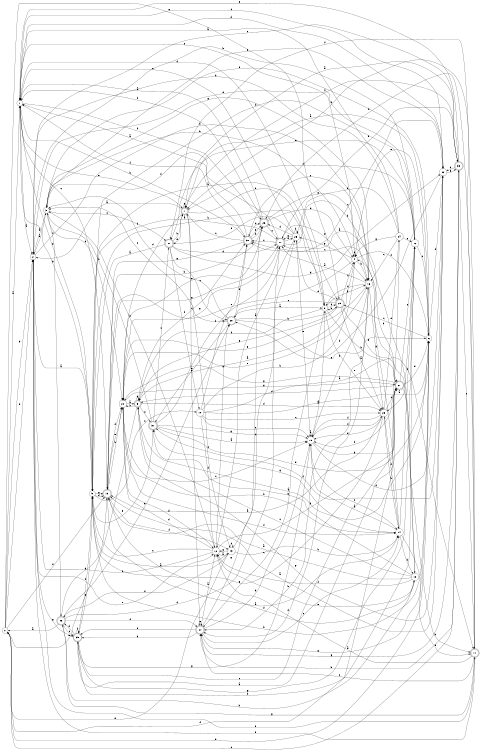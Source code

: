 digraph n30_10 {
__start0 [label="" shape="none"];

rankdir=LR;
size="8,5";

s0 [style="filled", color="black", fillcolor="white" shape="circle", label="0"];
s1 [style="filled", color="black", fillcolor="white" shape="circle", label="1"];
s2 [style="filled", color="black", fillcolor="white" shape="circle", label="2"];
s3 [style="filled", color="black", fillcolor="white" shape="circle", label="3"];
s4 [style="filled", color="black", fillcolor="white" shape="circle", label="4"];
s5 [style="rounded,filled", color="black", fillcolor="white" shape="doublecircle", label="5"];
s6 [style="filled", color="black", fillcolor="white" shape="circle", label="6"];
s7 [style="rounded,filled", color="black", fillcolor="white" shape="doublecircle", label="7"];
s8 [style="filled", color="black", fillcolor="white" shape="circle", label="8"];
s9 [style="filled", color="black", fillcolor="white" shape="circle", label="9"];
s10 [style="filled", color="black", fillcolor="white" shape="circle", label="10"];
s11 [style="rounded,filled", color="black", fillcolor="white" shape="doublecircle", label="11"];
s12 [style="filled", color="black", fillcolor="white" shape="circle", label="12"];
s13 [style="filled", color="black", fillcolor="white" shape="circle", label="13"];
s14 [style="filled", color="black", fillcolor="white" shape="circle", label="14"];
s15 [style="filled", color="black", fillcolor="white" shape="circle", label="15"];
s16 [style="filled", color="black", fillcolor="white" shape="circle", label="16"];
s17 [style="rounded,filled", color="black", fillcolor="white" shape="doublecircle", label="17"];
s18 [style="filled", color="black", fillcolor="white" shape="circle", label="18"];
s19 [style="rounded,filled", color="black", fillcolor="white" shape="doublecircle", label="19"];
s20 [style="filled", color="black", fillcolor="white" shape="circle", label="20"];
s21 [style="rounded,filled", color="black", fillcolor="white" shape="doublecircle", label="21"];
s22 [style="filled", color="black", fillcolor="white" shape="circle", label="22"];
s23 [style="filled", color="black", fillcolor="white" shape="circle", label="23"];
s24 [style="filled", color="black", fillcolor="white" shape="circle", label="24"];
s25 [style="filled", color="black", fillcolor="white" shape="circle", label="25"];
s26 [style="rounded,filled", color="black", fillcolor="white" shape="doublecircle", label="26"];
s27 [style="rounded,filled", color="black", fillcolor="white" shape="doublecircle", label="27"];
s28 [style="rounded,filled", color="black", fillcolor="white" shape="doublecircle", label="28"];
s29 [style="rounded,filled", color="black", fillcolor="white" shape="doublecircle", label="29"];
s30 [style="rounded,filled", color="black", fillcolor="white" shape="doublecircle", label="30"];
s31 [style="rounded,filled", color="black", fillcolor="white" shape="doublecircle", label="31"];
s32 [style="filled", color="black", fillcolor="white" shape="circle", label="32"];
s33 [style="rounded,filled", color="black", fillcolor="white" shape="doublecircle", label="33"];
s34 [style="rounded,filled", color="black", fillcolor="white" shape="doublecircle", label="34"];
s35 [style="rounded,filled", color="black", fillcolor="white" shape="doublecircle", label="35"];
s36 [style="rounded,filled", color="black", fillcolor="white" shape="doublecircle", label="36"];
s0 -> s1 [label="a"];
s0 -> s2 [label="b"];
s0 -> s33 [label="c"];
s0 -> s6 [label="d"];
s0 -> s29 [label="e"];
s0 -> s19 [label="f"];
s0 -> s2 [label="g"];
s1 -> s2 [label="a"];
s1 -> s30 [label="b"];
s1 -> s32 [label="c"];
s1 -> s29 [label="d"];
s1 -> s7 [label="e"];
s1 -> s26 [label="f"];
s1 -> s9 [label="g"];
s2 -> s3 [label="a"];
s2 -> s16 [label="b"];
s2 -> s33 [label="c"];
s2 -> s22 [label="d"];
s2 -> s12 [label="e"];
s2 -> s11 [label="f"];
s2 -> s35 [label="g"];
s3 -> s2 [label="a"];
s3 -> s4 [label="b"];
s3 -> s27 [label="c"];
s3 -> s20 [label="d"];
s3 -> s32 [label="e"];
s3 -> s36 [label="f"];
s3 -> s16 [label="g"];
s4 -> s5 [label="a"];
s4 -> s16 [label="b"];
s4 -> s1 [label="c"];
s4 -> s4 [label="d"];
s4 -> s19 [label="e"];
s4 -> s6 [label="f"];
s4 -> s25 [label="g"];
s5 -> s6 [label="a"];
s5 -> s20 [label="b"];
s5 -> s30 [label="c"];
s5 -> s23 [label="d"];
s5 -> s0 [label="e"];
s5 -> s31 [label="f"];
s5 -> s5 [label="g"];
s6 -> s7 [label="a"];
s6 -> s9 [label="b"];
s6 -> s29 [label="c"];
s6 -> s32 [label="d"];
s6 -> s4 [label="e"];
s6 -> s3 [label="f"];
s6 -> s34 [label="g"];
s7 -> s2 [label="a"];
s7 -> s8 [label="b"];
s7 -> s13 [label="c"];
s7 -> s20 [label="d"];
s7 -> s34 [label="e"];
s7 -> s33 [label="f"];
s7 -> s7 [label="g"];
s8 -> s9 [label="a"];
s8 -> s21 [label="b"];
s8 -> s34 [label="c"];
s8 -> s29 [label="d"];
s8 -> s23 [label="e"];
s8 -> s5 [label="f"];
s8 -> s16 [label="g"];
s9 -> s2 [label="a"];
s9 -> s8 [label="b"];
s9 -> s10 [label="c"];
s9 -> s19 [label="d"];
s9 -> s1 [label="e"];
s9 -> s35 [label="f"];
s9 -> s19 [label="g"];
s10 -> s11 [label="a"];
s10 -> s4 [label="b"];
s10 -> s23 [label="c"];
s10 -> s12 [label="d"];
s10 -> s15 [label="e"];
s10 -> s6 [label="f"];
s10 -> s30 [label="g"];
s11 -> s12 [label="a"];
s11 -> s7 [label="b"];
s11 -> s34 [label="c"];
s11 -> s26 [label="d"];
s11 -> s2 [label="e"];
s11 -> s27 [label="f"];
s11 -> s36 [label="g"];
s12 -> s13 [label="a"];
s12 -> s3 [label="b"];
s12 -> s9 [label="c"];
s12 -> s20 [label="d"];
s12 -> s2 [label="e"];
s12 -> s21 [label="f"];
s12 -> s28 [label="g"];
s13 -> s9 [label="a"];
s13 -> s14 [label="b"];
s13 -> s13 [label="c"];
s13 -> s17 [label="d"];
s13 -> s0 [label="e"];
s13 -> s36 [label="f"];
s13 -> s12 [label="g"];
s14 -> s15 [label="a"];
s14 -> s18 [label="b"];
s14 -> s30 [label="c"];
s14 -> s23 [label="d"];
s14 -> s11 [label="e"];
s14 -> s22 [label="f"];
s14 -> s31 [label="g"];
s15 -> s15 [label="a"];
s15 -> s16 [label="b"];
s15 -> s14 [label="c"];
s15 -> s32 [label="d"];
s15 -> s8 [label="e"];
s15 -> s23 [label="f"];
s15 -> s21 [label="g"];
s16 -> s17 [label="a"];
s16 -> s34 [label="b"];
s16 -> s30 [label="c"];
s16 -> s34 [label="d"];
s16 -> s20 [label="e"];
s16 -> s8 [label="f"];
s16 -> s23 [label="g"];
s17 -> s9 [label="a"];
s17 -> s18 [label="b"];
s17 -> s30 [label="c"];
s17 -> s25 [label="d"];
s17 -> s16 [label="e"];
s17 -> s3 [label="f"];
s17 -> s20 [label="g"];
s18 -> s19 [label="a"];
s18 -> s4 [label="b"];
s18 -> s5 [label="c"];
s18 -> s19 [label="d"];
s18 -> s12 [label="e"];
s18 -> s12 [label="f"];
s18 -> s31 [label="g"];
s19 -> s14 [label="a"];
s19 -> s20 [label="b"];
s19 -> s1 [label="c"];
s19 -> s20 [label="d"];
s19 -> s20 [label="e"];
s19 -> s13 [label="f"];
s19 -> s17 [label="g"];
s20 -> s5 [label="a"];
s20 -> s14 [label="b"];
s20 -> s15 [label="c"];
s20 -> s12 [label="d"];
s20 -> s16 [label="e"];
s20 -> s14 [label="f"];
s20 -> s21 [label="g"];
s21 -> s17 [label="a"];
s21 -> s11 [label="b"];
s21 -> s22 [label="c"];
s21 -> s5 [label="d"];
s21 -> s6 [label="e"];
s21 -> s0 [label="f"];
s21 -> s20 [label="g"];
s22 -> s23 [label="a"];
s22 -> s2 [label="b"];
s22 -> s6 [label="c"];
s22 -> s9 [label="d"];
s22 -> s27 [label="e"];
s22 -> s7 [label="f"];
s22 -> s35 [label="g"];
s23 -> s19 [label="a"];
s23 -> s14 [label="b"];
s23 -> s21 [label="c"];
s23 -> s24 [label="d"];
s23 -> s15 [label="e"];
s23 -> s15 [label="f"];
s23 -> s9 [label="g"];
s24 -> s1 [label="a"];
s24 -> s25 [label="b"];
s24 -> s16 [label="c"];
s24 -> s2 [label="d"];
s24 -> s22 [label="e"];
s24 -> s15 [label="f"];
s24 -> s4 [label="g"];
s25 -> s12 [label="a"];
s25 -> s25 [label="b"];
s25 -> s1 [label="c"];
s25 -> s26 [label="d"];
s25 -> s15 [label="e"];
s25 -> s27 [label="f"];
s25 -> s17 [label="g"];
s26 -> s1 [label="a"];
s26 -> s19 [label="b"];
s26 -> s17 [label="c"];
s26 -> s4 [label="d"];
s26 -> s20 [label="e"];
s26 -> s1 [label="f"];
s26 -> s16 [label="g"];
s27 -> s9 [label="a"];
s27 -> s7 [label="b"];
s27 -> s28 [label="c"];
s27 -> s17 [label="d"];
s27 -> s7 [label="e"];
s27 -> s10 [label="f"];
s27 -> s32 [label="g"];
s28 -> s8 [label="a"];
s28 -> s29 [label="b"];
s28 -> s3 [label="c"];
s28 -> s30 [label="d"];
s28 -> s31 [label="e"];
s28 -> s3 [label="f"];
s28 -> s6 [label="g"];
s29 -> s23 [label="a"];
s29 -> s8 [label="b"];
s29 -> s28 [label="c"];
s29 -> s25 [label="d"];
s29 -> s21 [label="e"];
s29 -> s4 [label="f"];
s29 -> s5 [label="g"];
s30 -> s1 [label="a"];
s30 -> s26 [label="b"];
s30 -> s7 [label="c"];
s30 -> s26 [label="d"];
s30 -> s26 [label="e"];
s30 -> s1 [label="f"];
s30 -> s19 [label="g"];
s31 -> s15 [label="a"];
s31 -> s3 [label="b"];
s31 -> s27 [label="c"];
s31 -> s6 [label="d"];
s31 -> s9 [label="e"];
s31 -> s17 [label="f"];
s31 -> s15 [label="g"];
s32 -> s19 [label="a"];
s32 -> s28 [label="b"];
s32 -> s30 [label="c"];
s32 -> s1 [label="d"];
s32 -> s33 [label="e"];
s32 -> s31 [label="f"];
s32 -> s5 [label="g"];
s33 -> s7 [label="a"];
s33 -> s34 [label="b"];
s33 -> s11 [label="c"];
s33 -> s32 [label="d"];
s33 -> s1 [label="e"];
s33 -> s17 [label="f"];
s33 -> s34 [label="g"];
s34 -> s12 [label="a"];
s34 -> s15 [label="b"];
s34 -> s14 [label="c"];
s34 -> s35 [label="d"];
s34 -> s34 [label="e"];
s34 -> s35 [label="f"];
s34 -> s26 [label="g"];
s35 -> s21 [label="a"];
s35 -> s22 [label="b"];
s35 -> s21 [label="c"];
s35 -> s36 [label="d"];
s35 -> s9 [label="e"];
s35 -> s35 [label="f"];
s35 -> s15 [label="g"];
s36 -> s0 [label="a"];
s36 -> s18 [label="b"];
s36 -> s35 [label="c"];
s36 -> s25 [label="d"];
s36 -> s28 [label="e"];
s36 -> s34 [label="f"];
s36 -> s19 [label="g"];

}